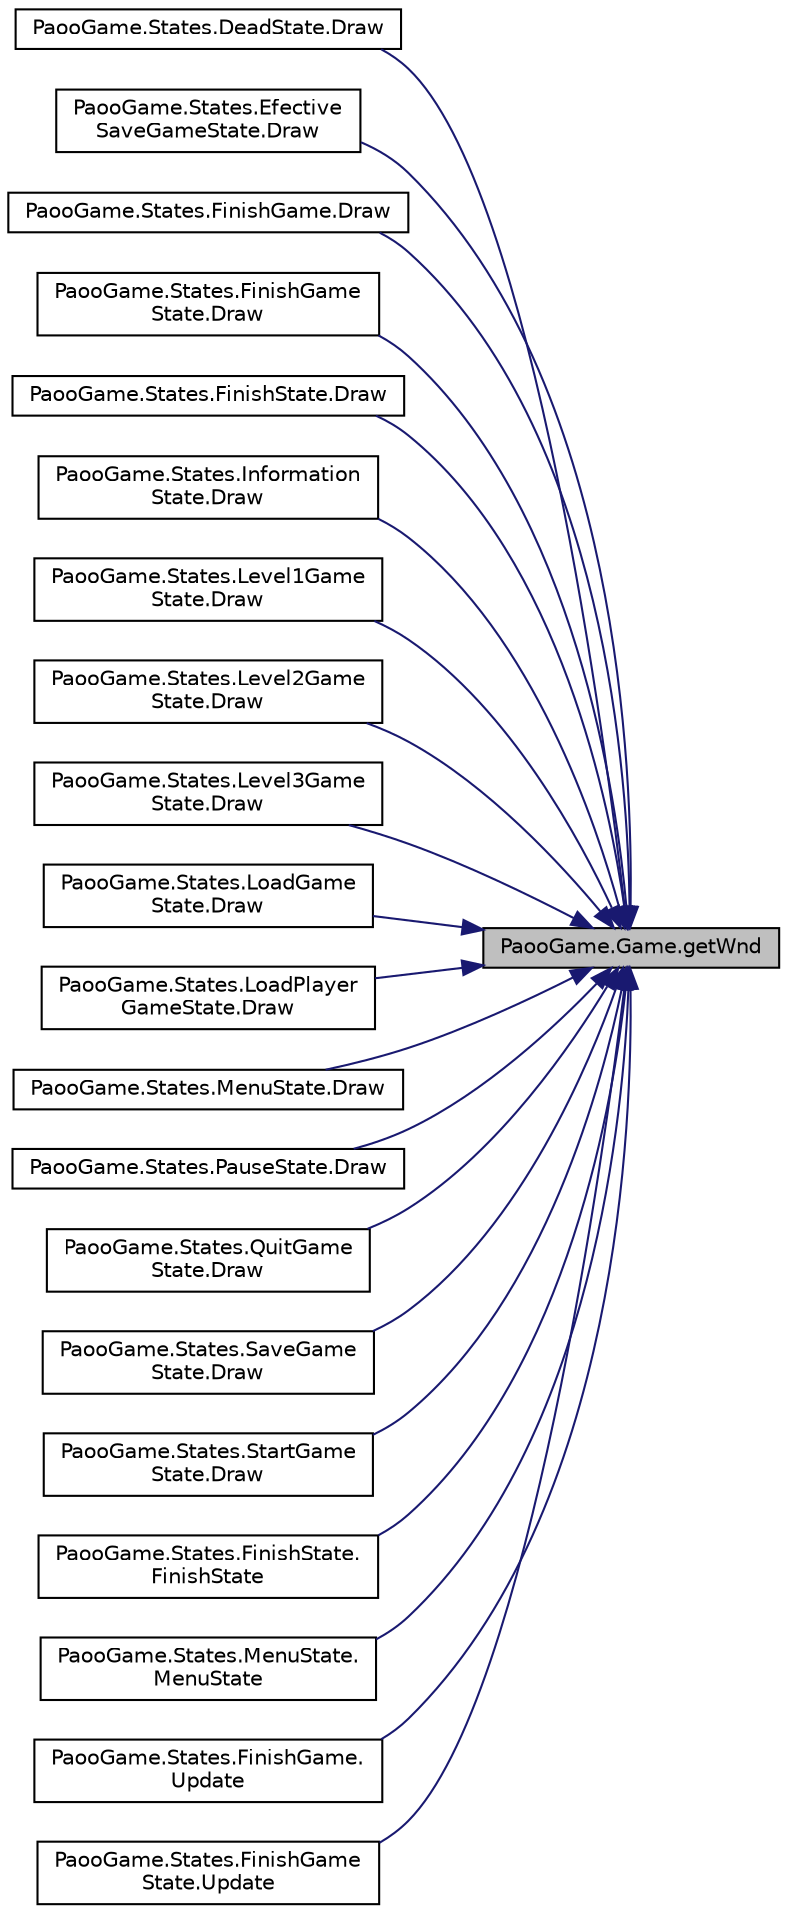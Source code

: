 digraph "PaooGame.Game.getWnd"
{
 // LATEX_PDF_SIZE
  edge [fontname="Helvetica",fontsize="10",labelfontname="Helvetica",labelfontsize="10"];
  node [fontname="Helvetica",fontsize="10",shape=record];
  rankdir="RL";
  Node1 [label="PaooGame.Game.getWnd",height=0.2,width=0.4,color="black", fillcolor="grey75", style="filled", fontcolor="black",tooltip=" "];
  Node1 -> Node2 [dir="back",color="midnightblue",fontsize="10",style="solid",fontname="Helvetica"];
  Node2 [label="PaooGame.States.DeadState.Draw",height=0.2,width=0.4,color="black", fillcolor="white", style="filled",URL="$class_paoo_game_1_1_states_1_1_dead_state.html#a7230c2fd70a4c1fded650ed8748ed0d0",tooltip="Deseneaza starea actuala."];
  Node1 -> Node3 [dir="back",color="midnightblue",fontsize="10",style="solid",fontname="Helvetica"];
  Node3 [label="PaooGame.States.Efective\lSaveGameState.Draw",height=0.2,width=0.4,color="black", fillcolor="white", style="filled",URL="$class_paoo_game_1_1_states_1_1_efective_save_game_state.html#a7e09018eef8e8d1a29766e86e0fb6ce6",tooltip="Deseneaza starea curenta."];
  Node1 -> Node4 [dir="back",color="midnightblue",fontsize="10",style="solid",fontname="Helvetica"];
  Node4 [label="PaooGame.States.FinishGame.Draw",height=0.2,width=0.4,color="black", fillcolor="white", style="filled",URL="$class_paoo_game_1_1_states_1_1_finish_game.html#a7650fca00850024dd355701f408036d2",tooltip="Deseneaza pe ecran fereastra pentru castigare."];
  Node1 -> Node5 [dir="back",color="midnightblue",fontsize="10",style="solid",fontname="Helvetica"];
  Node5 [label="PaooGame.States.FinishGame\lState.Draw",height=0.2,width=0.4,color="black", fillcolor="white", style="filled",URL="$class_paoo_game_1_1_states_1_1_finish_game_state.html#abac7d726d78bcacdf2fae09a2e5c4afd",tooltip="Deseneaza pe ecran fereastra cu finalul jocului."];
  Node1 -> Node6 [dir="back",color="midnightblue",fontsize="10",style="solid",fontname="Helvetica"];
  Node6 [label="PaooGame.States.FinishState.Draw",height=0.2,width=0.4,color="black", fillcolor="white", style="filled",URL="$class_paoo_game_1_1_states_1_1_finish_state.html#a92b919332dc0df9ebe259b2fa9c6b85a",tooltip="Deseneaza starea actuala."];
  Node1 -> Node7 [dir="back",color="midnightblue",fontsize="10",style="solid",fontname="Helvetica"];
  Node7 [label="PaooGame.States.Information\lState.Draw",height=0.2,width=0.4,color="black", fillcolor="white", style="filled",URL="$class_paoo_game_1_1_states_1_1_information_state.html#ae76617460dd7263b6de566e3b7b0383a",tooltip="Deseneaza starea actuala."];
  Node1 -> Node8 [dir="back",color="midnightblue",fontsize="10",style="solid",fontname="Helvetica"];
  Node8 [label="PaooGame.States.Level1Game\lState.Draw",height=0.2,width=0.4,color="black", fillcolor="white", style="filled",URL="$class_paoo_game_1_1_states_1_1_level1_game_state.html#adca21d19adada1e7973470a92a125553",tooltip="Deseneaza nivelul curent."];
  Node1 -> Node9 [dir="back",color="midnightblue",fontsize="10",style="solid",fontname="Helvetica"];
  Node9 [label="PaooGame.States.Level2Game\lState.Draw",height=0.2,width=0.4,color="black", fillcolor="white", style="filled",URL="$class_paoo_game_1_1_states_1_1_level2_game_state.html#a14ac658e331c08cc5571b7bac51276c7",tooltip="Deseneaza (randeaza) pe ecran starea curenta a nivelului."];
  Node1 -> Node10 [dir="back",color="midnightblue",fontsize="10",style="solid",fontname="Helvetica"];
  Node10 [label="PaooGame.States.Level3Game\lState.Draw",height=0.2,width=0.4,color="black", fillcolor="white", style="filled",URL="$class_paoo_game_1_1_states_1_1_level3_game_state.html#af0719c8aabe61a8730b882ea007cbd41",tooltip="Deseneaza (randeaza) pe ecran starea curenta a jocului."];
  Node1 -> Node11 [dir="back",color="midnightblue",fontsize="10",style="solid",fontname="Helvetica"];
  Node11 [label="PaooGame.States.LoadGame\lState.Draw",height=0.2,width=0.4,color="black", fillcolor="white", style="filled",URL="$class_paoo_game_1_1_states_1_1_load_game_state.html#a3010efa864e386f65489e725e67724ff",tooltip="Deseneaza starea curenta."];
  Node1 -> Node12 [dir="back",color="midnightblue",fontsize="10",style="solid",fontname="Helvetica"];
  Node12 [label="PaooGame.States.LoadPlayer\lGameState.Draw",height=0.2,width=0.4,color="black", fillcolor="white", style="filled",URL="$class_paoo_game_1_1_states_1_1_load_player_game_state.html#a6ade127f38672878a30a48721e55afe4",tooltip="Deseneaza starea curenta."];
  Node1 -> Node13 [dir="back",color="midnightblue",fontsize="10",style="solid",fontname="Helvetica"];
  Node13 [label="PaooGame.States.MenuState.Draw",height=0.2,width=0.4,color="black", fillcolor="white", style="filled",URL="$class_paoo_game_1_1_states_1_1_menu_state.html#a3dfdf0df206a01c79b2d61af823d1e2f",tooltip="Deseneaza meniul."];
  Node1 -> Node14 [dir="back",color="midnightblue",fontsize="10",style="solid",fontname="Helvetica"];
  Node14 [label="PaooGame.States.PauseState.Draw",height=0.2,width=0.4,color="black", fillcolor="white", style="filled",URL="$class_paoo_game_1_1_states_1_1_pause_state.html#add8bb175484c9af7a3a5eda4a789677f",tooltip="Deseneaza starea actuala."];
  Node1 -> Node15 [dir="back",color="midnightblue",fontsize="10",style="solid",fontname="Helvetica"];
  Node15 [label="PaooGame.States.QuitGame\lState.Draw",height=0.2,width=0.4,color="black", fillcolor="white", style="filled",URL="$class_paoo_game_1_1_states_1_1_quit_game_state.html#aa633992c7c93b6da044c9125f5c3e3b3",tooltip="Metoda va afisa starea curenta."];
  Node1 -> Node16 [dir="back",color="midnightblue",fontsize="10",style="solid",fontname="Helvetica"];
  Node16 [label="PaooGame.States.SaveGame\lState.Draw",height=0.2,width=0.4,color="black", fillcolor="white", style="filled",URL="$class_paoo_game_1_1_states_1_1_save_game_state.html#a7114005212df1f990d560af6b881405c",tooltip="Deseneaza fereastra de salvari."];
  Node1 -> Node17 [dir="back",color="midnightblue",fontsize="10",style="solid",fontname="Helvetica"];
  Node17 [label="PaooGame.States.StartGame\lState.Draw",height=0.2,width=0.4,color="black", fillcolor="white", style="filled",URL="$class_paoo_game_1_1_states_1_1_start_game_state.html#af3e8cca0d8d71cc3c37501ccc5424480",tooltip="Deseneaza fereastra de inceput a jocului."];
  Node1 -> Node18 [dir="back",color="midnightblue",fontsize="10",style="solid",fontname="Helvetica"];
  Node18 [label="PaooGame.States.FinishState.\lFinishState",height=0.2,width=0.4,color="black", fillcolor="white", style="filled",URL="$class_paoo_game_1_1_states_1_1_finish_state.html#a175bfa7b45bc3ea8eeab087edfd52128",tooltip="Constructorul clasei."];
  Node1 -> Node19 [dir="back",color="midnightblue",fontsize="10",style="solid",fontname="Helvetica"];
  Node19 [label="PaooGame.States.MenuState.\lMenuState",height=0.2,width=0.4,color="black", fillcolor="white", style="filled",URL="$class_paoo_game_1_1_states_1_1_menu_state.html#a5c45e61c8b34558d835b6093eb1da764",tooltip="Constructorul clasei."];
  Node1 -> Node20 [dir="back",color="midnightblue",fontsize="10",style="solid",fontname="Helvetica"];
  Node20 [label="PaooGame.States.FinishGame.\lUpdate",height=0.2,width=0.4,color="black", fillcolor="white", style="filled",URL="$class_paoo_game_1_1_states_1_1_finish_game.html#ad425b06b100dc8167652b536931bfa78",tooltip="Actualizeaza setarile si meniul din ele ."];
  Node1 -> Node21 [dir="back",color="midnightblue",fontsize="10",style="solid",fontname="Helvetica"];
  Node21 [label="PaooGame.States.FinishGame\lState.Update",height=0.2,width=0.4,color="black", fillcolor="white", style="filled",URL="$class_paoo_game_1_1_states_1_1_finish_game_state.html#a7b55f2f2cab1385773b7707141e4c994",tooltip="Actualizeaza starea de castigare a jocului."];
}
